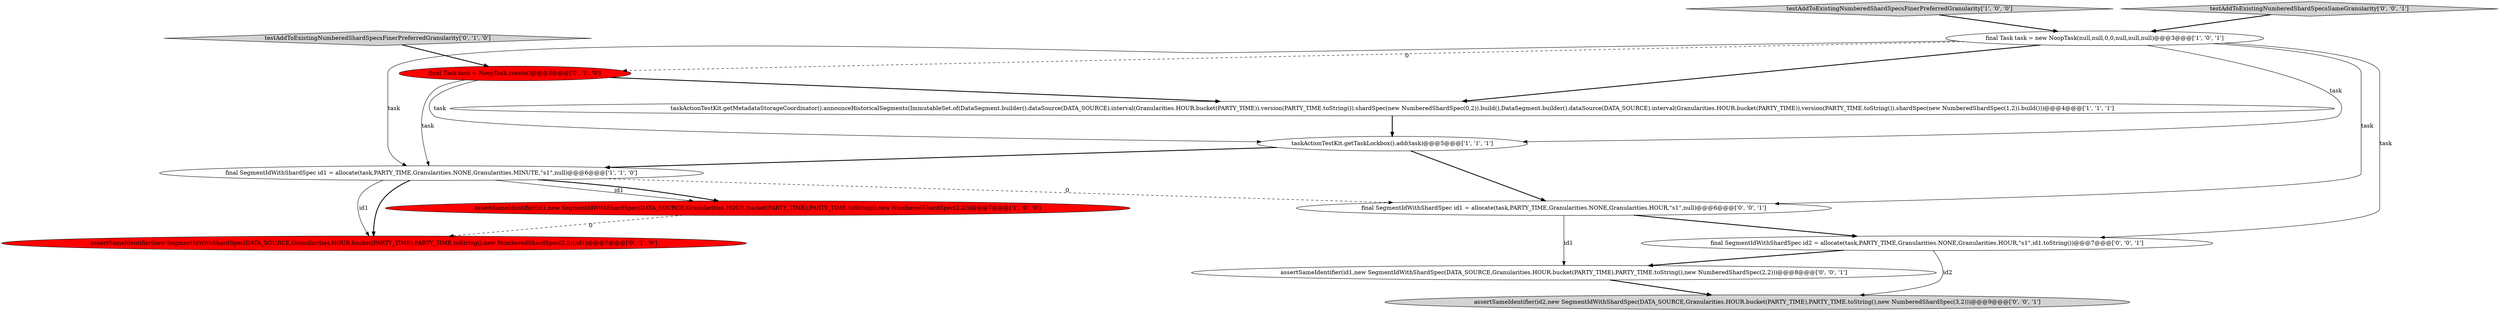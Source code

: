digraph {
5 [style = filled, label = "testAddToExistingNumberedShardSpecsFinerPreferredGranularity['1', '0', '0']", fillcolor = lightgray, shape = diamond image = "AAA0AAABBB1BBB"];
10 [style = filled, label = "final SegmentIdWithShardSpec id2 = allocate(task,PARTY_TIME,Granularities.NONE,Granularities.HOUR,\"s1\",id1.toString())@@@7@@@['0', '0', '1']", fillcolor = white, shape = ellipse image = "AAA0AAABBB3BBB"];
9 [style = filled, label = "final SegmentIdWithShardSpec id1 = allocate(task,PARTY_TIME,Granularities.NONE,Granularities.HOUR,\"s1\",null)@@@6@@@['0', '0', '1']", fillcolor = white, shape = ellipse image = "AAA0AAABBB3BBB"];
6 [style = filled, label = "final Task task = NoopTask.create()@@@3@@@['0', '1', '0']", fillcolor = red, shape = ellipse image = "AAA1AAABBB2BBB"];
13 [style = filled, label = "testAddToExistingNumberedShardSpecsSameGranularity['0', '0', '1']", fillcolor = lightgray, shape = diamond image = "AAA0AAABBB3BBB"];
0 [style = filled, label = "final Task task = new NoopTask(null,null,0,0,null,null,null)@@@3@@@['1', '0', '1']", fillcolor = white, shape = ellipse image = "AAA0AAABBB1BBB"];
2 [style = filled, label = "taskActionTestKit.getTaskLockbox().add(task)@@@5@@@['1', '1', '1']", fillcolor = white, shape = ellipse image = "AAA0AAABBB1BBB"];
4 [style = filled, label = "final SegmentIdWithShardSpec id1 = allocate(task,PARTY_TIME,Granularities.NONE,Granularities.MINUTE,\"s1\",null)@@@6@@@['1', '1', '0']", fillcolor = white, shape = ellipse image = "AAA0AAABBB1BBB"];
8 [style = filled, label = "testAddToExistingNumberedShardSpecsFinerPreferredGranularity['0', '1', '0']", fillcolor = lightgray, shape = diamond image = "AAA0AAABBB2BBB"];
11 [style = filled, label = "assertSameIdentifier(id1,new SegmentIdWithShardSpec(DATA_SOURCE,Granularities.HOUR.bucket(PARTY_TIME),PARTY_TIME.toString(),new NumberedShardSpec(2,2)))@@@8@@@['0', '0', '1']", fillcolor = white, shape = ellipse image = "AAA0AAABBB3BBB"];
7 [style = filled, label = "assertSameIdentifier(new SegmentIdWithShardSpec(DATA_SOURCE,Granularities.HOUR.bucket(PARTY_TIME),PARTY_TIME.toString(),new NumberedShardSpec(2,2)),id1)@@@7@@@['0', '1', '0']", fillcolor = red, shape = ellipse image = "AAA1AAABBB2BBB"];
1 [style = filled, label = "assertSameIdentifier(id1,new SegmentIdWithShardSpec(DATA_SOURCE,Granularities.HOUR.bucket(PARTY_TIME),PARTY_TIME.toString(),new NumberedShardSpec(2,2)))@@@7@@@['1', '0', '0']", fillcolor = red, shape = ellipse image = "AAA1AAABBB1BBB"];
3 [style = filled, label = "taskActionTestKit.getMetadataStorageCoordinator().announceHistoricalSegments(ImmutableSet.of(DataSegment.builder().dataSource(DATA_SOURCE).interval(Granularities.HOUR.bucket(PARTY_TIME)).version(PARTY_TIME.toString()).shardSpec(new NumberedShardSpec(0,2)).build(),DataSegment.builder().dataSource(DATA_SOURCE).interval(Granularities.HOUR.bucket(PARTY_TIME)).version(PARTY_TIME.toString()).shardSpec(new NumberedShardSpec(1,2)).build()))@@@4@@@['1', '1', '1']", fillcolor = white, shape = ellipse image = "AAA0AAABBB1BBB"];
12 [style = filled, label = "assertSameIdentifier(id2,new SegmentIdWithShardSpec(DATA_SOURCE,Granularities.HOUR.bucket(PARTY_TIME),PARTY_TIME.toString(),new NumberedShardSpec(3,2)))@@@9@@@['0', '0', '1']", fillcolor = lightgray, shape = ellipse image = "AAA0AAABBB3BBB"];
0->3 [style = bold, label=""];
6->3 [style = bold, label=""];
0->6 [style = dashed, label="0"];
6->2 [style = solid, label="task"];
8->6 [style = bold, label=""];
11->12 [style = bold, label=""];
4->7 [style = solid, label="id1"];
2->9 [style = bold, label=""];
9->10 [style = bold, label=""];
2->4 [style = bold, label=""];
4->7 [style = bold, label=""];
4->1 [style = solid, label="id1"];
0->2 [style = solid, label="task"];
4->9 [style = dashed, label="0"];
10->12 [style = solid, label="id2"];
3->2 [style = bold, label=""];
5->0 [style = bold, label=""];
4->1 [style = bold, label=""];
0->10 [style = solid, label="task"];
1->7 [style = dashed, label="0"];
0->9 [style = solid, label="task"];
0->4 [style = solid, label="task"];
9->11 [style = solid, label="id1"];
6->4 [style = solid, label="task"];
13->0 [style = bold, label=""];
10->11 [style = bold, label=""];
}
